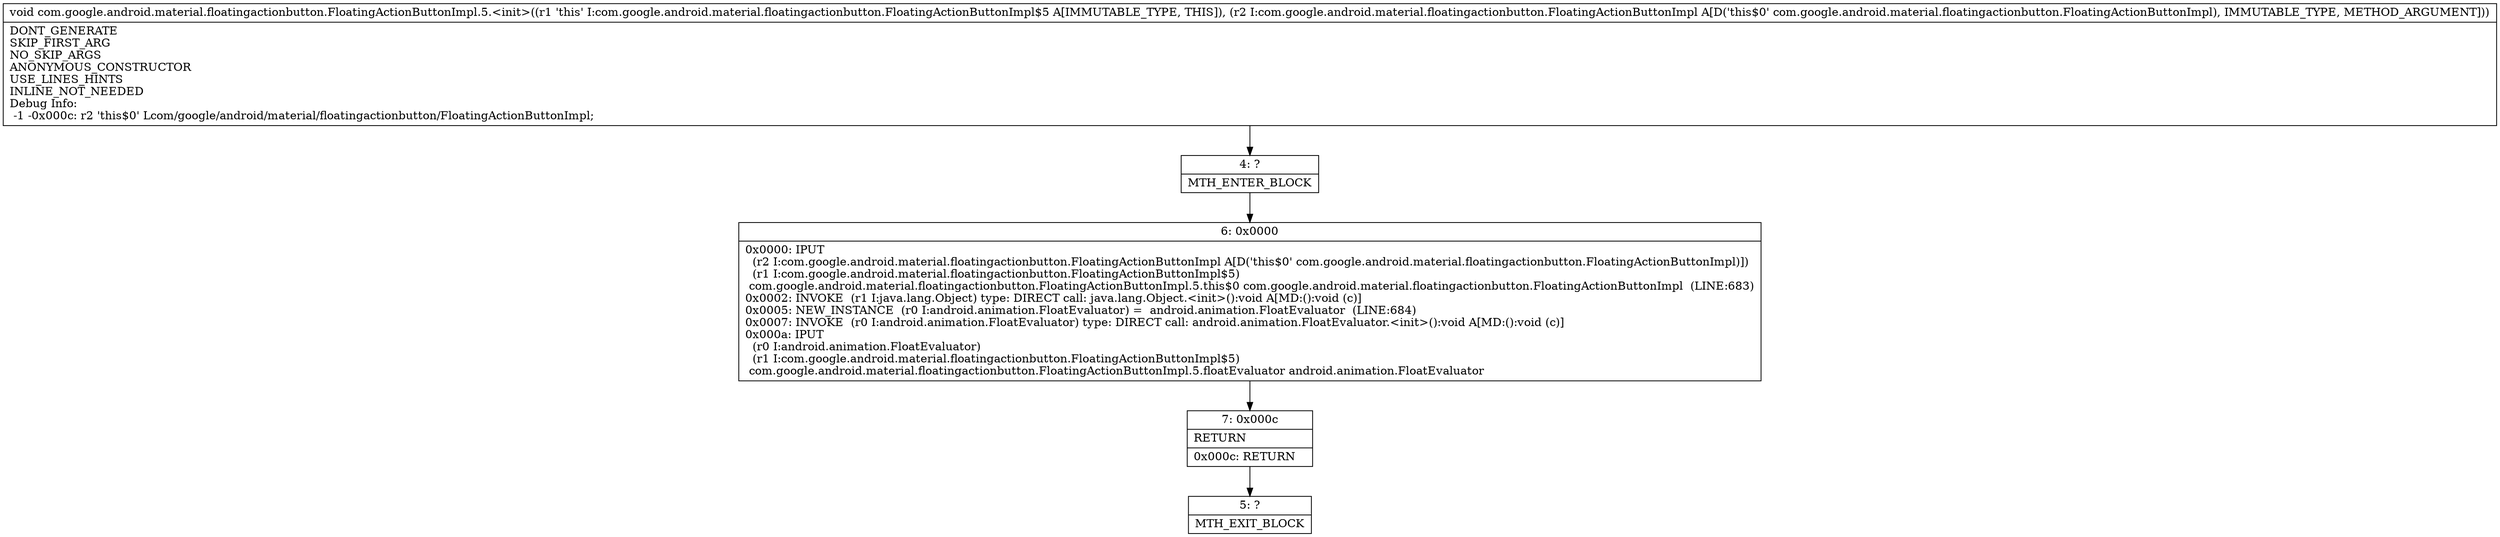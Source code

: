 digraph "CFG forcom.google.android.material.floatingactionbutton.FloatingActionButtonImpl.5.\<init\>(Lcom\/google\/android\/material\/floatingactionbutton\/FloatingActionButtonImpl;)V" {
Node_4 [shape=record,label="{4\:\ ?|MTH_ENTER_BLOCK\l}"];
Node_6 [shape=record,label="{6\:\ 0x0000|0x0000: IPUT  \l  (r2 I:com.google.android.material.floatingactionbutton.FloatingActionButtonImpl A[D('this$0' com.google.android.material.floatingactionbutton.FloatingActionButtonImpl)])\l  (r1 I:com.google.android.material.floatingactionbutton.FloatingActionButtonImpl$5)\l com.google.android.material.floatingactionbutton.FloatingActionButtonImpl.5.this$0 com.google.android.material.floatingactionbutton.FloatingActionButtonImpl  (LINE:683)\l0x0002: INVOKE  (r1 I:java.lang.Object) type: DIRECT call: java.lang.Object.\<init\>():void A[MD:():void (c)]\l0x0005: NEW_INSTANCE  (r0 I:android.animation.FloatEvaluator) =  android.animation.FloatEvaluator  (LINE:684)\l0x0007: INVOKE  (r0 I:android.animation.FloatEvaluator) type: DIRECT call: android.animation.FloatEvaluator.\<init\>():void A[MD:():void (c)]\l0x000a: IPUT  \l  (r0 I:android.animation.FloatEvaluator)\l  (r1 I:com.google.android.material.floatingactionbutton.FloatingActionButtonImpl$5)\l com.google.android.material.floatingactionbutton.FloatingActionButtonImpl.5.floatEvaluator android.animation.FloatEvaluator \l}"];
Node_7 [shape=record,label="{7\:\ 0x000c|RETURN\l|0x000c: RETURN   \l}"];
Node_5 [shape=record,label="{5\:\ ?|MTH_EXIT_BLOCK\l}"];
MethodNode[shape=record,label="{void com.google.android.material.floatingactionbutton.FloatingActionButtonImpl.5.\<init\>((r1 'this' I:com.google.android.material.floatingactionbutton.FloatingActionButtonImpl$5 A[IMMUTABLE_TYPE, THIS]), (r2 I:com.google.android.material.floatingactionbutton.FloatingActionButtonImpl A[D('this$0' com.google.android.material.floatingactionbutton.FloatingActionButtonImpl), IMMUTABLE_TYPE, METHOD_ARGUMENT]))  | DONT_GENERATE\lSKIP_FIRST_ARG\lNO_SKIP_ARGS\lANONYMOUS_CONSTRUCTOR\lUSE_LINES_HINTS\lINLINE_NOT_NEEDED\lDebug Info:\l  \-1 \-0x000c: r2 'this$0' Lcom\/google\/android\/material\/floatingactionbutton\/FloatingActionButtonImpl;\l}"];
MethodNode -> Node_4;Node_4 -> Node_6;
Node_6 -> Node_7;
Node_7 -> Node_5;
}

